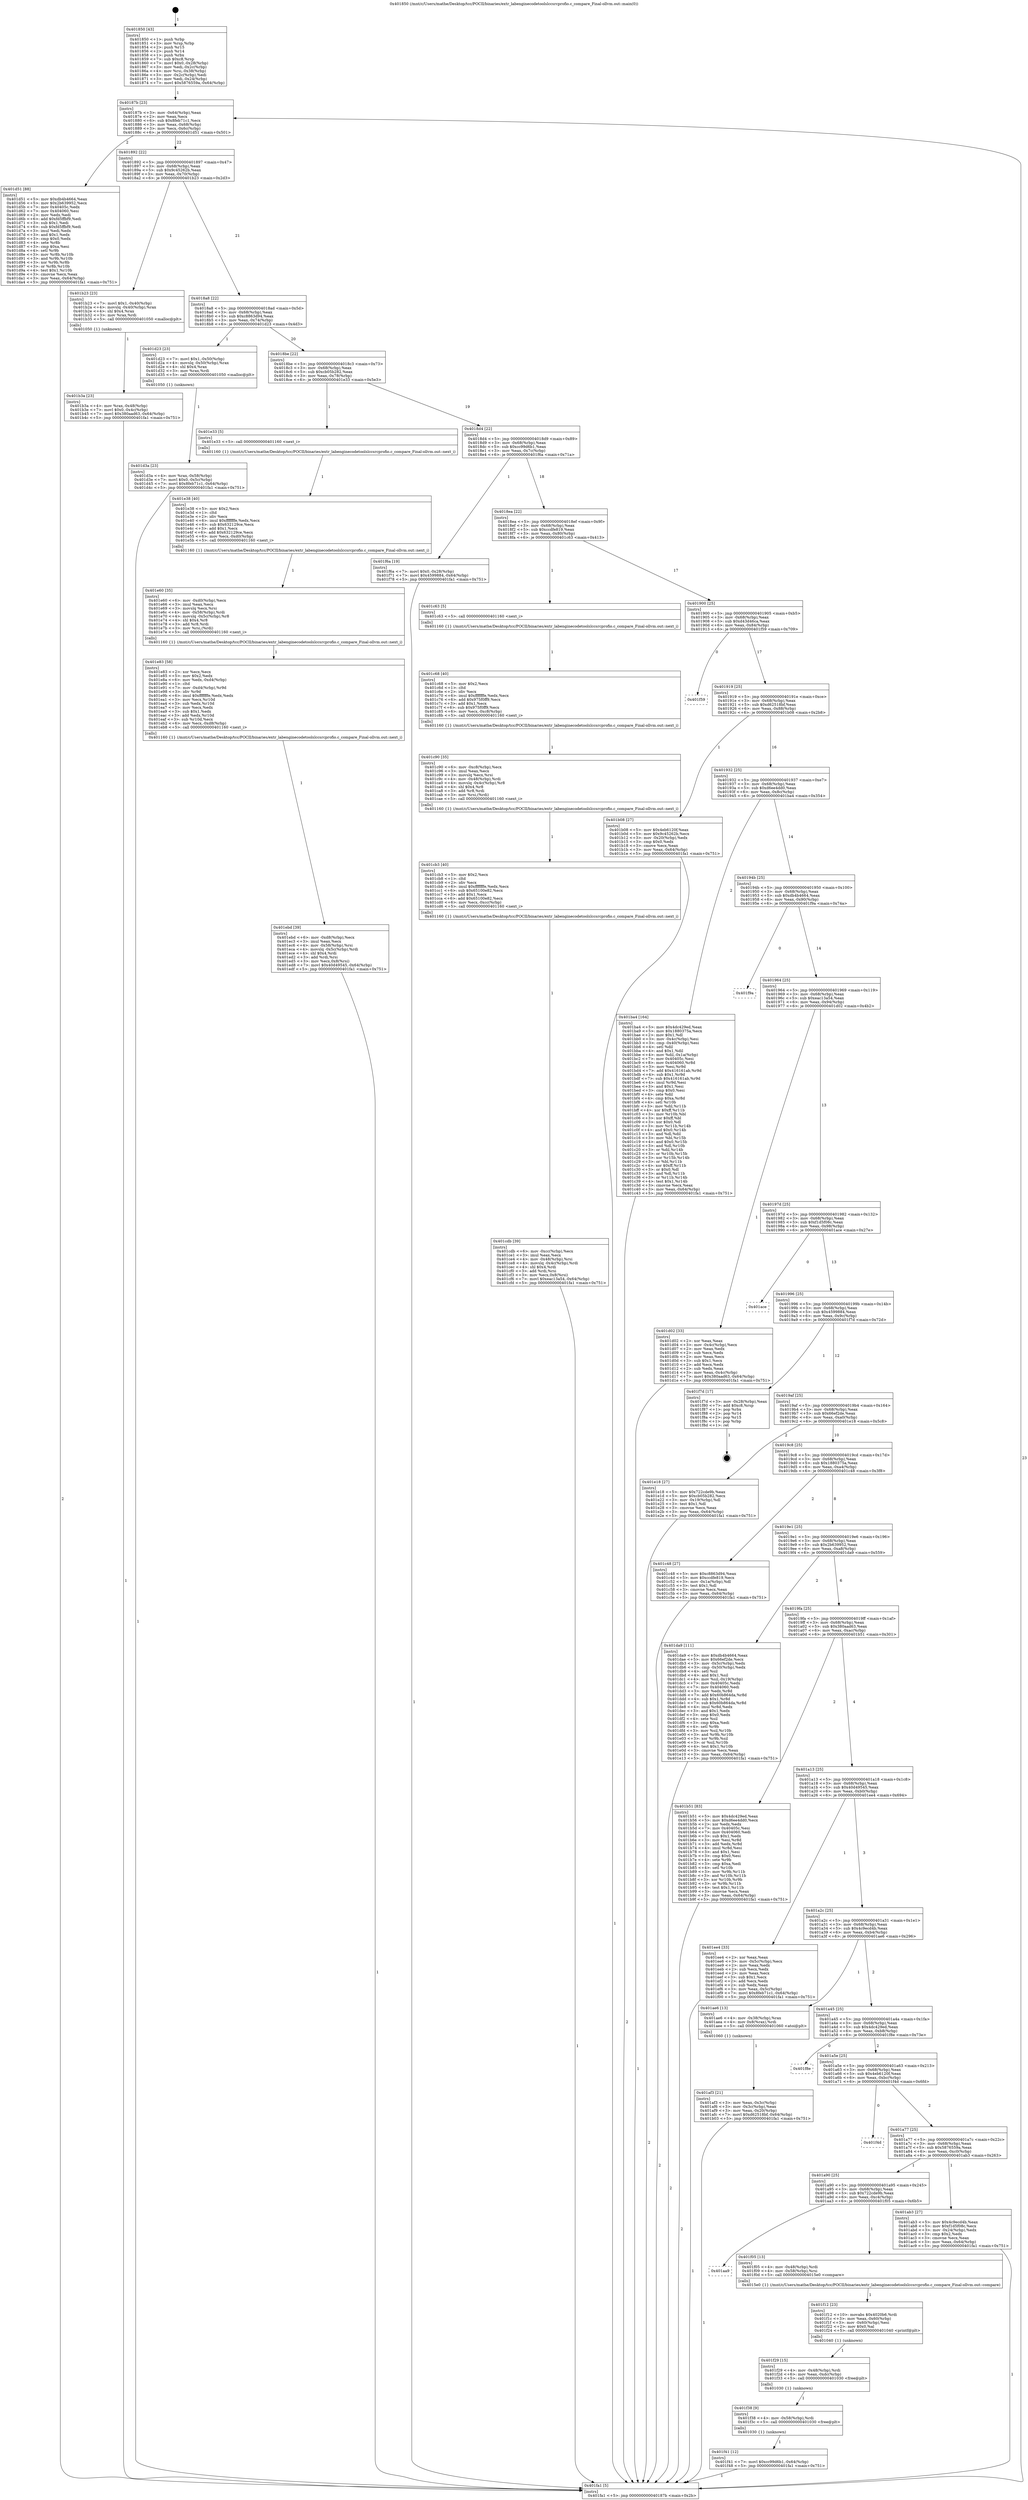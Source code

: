 digraph "0x401850" {
  label = "0x401850 (/mnt/c/Users/mathe/Desktop/tcc/POCII/binaries/extr_labenginecodetoolslccsrcprofio.c_compare_Final-ollvm.out::main(0))"
  labelloc = "t"
  node[shape=record]

  Entry [label="",width=0.3,height=0.3,shape=circle,fillcolor=black,style=filled]
  "0x40187b" [label="{
     0x40187b [23]\l
     | [instrs]\l
     &nbsp;&nbsp;0x40187b \<+3\>: mov -0x64(%rbp),%eax\l
     &nbsp;&nbsp;0x40187e \<+2\>: mov %eax,%ecx\l
     &nbsp;&nbsp;0x401880 \<+6\>: sub $0x8feb71c1,%ecx\l
     &nbsp;&nbsp;0x401886 \<+3\>: mov %eax,-0x68(%rbp)\l
     &nbsp;&nbsp;0x401889 \<+3\>: mov %ecx,-0x6c(%rbp)\l
     &nbsp;&nbsp;0x40188c \<+6\>: je 0000000000401d51 \<main+0x501\>\l
  }"]
  "0x401d51" [label="{
     0x401d51 [88]\l
     | [instrs]\l
     &nbsp;&nbsp;0x401d51 \<+5\>: mov $0xdb4b4664,%eax\l
     &nbsp;&nbsp;0x401d56 \<+5\>: mov $0x2b639952,%ecx\l
     &nbsp;&nbsp;0x401d5b \<+7\>: mov 0x40405c,%edx\l
     &nbsp;&nbsp;0x401d62 \<+7\>: mov 0x404060,%esi\l
     &nbsp;&nbsp;0x401d69 \<+2\>: mov %edx,%edi\l
     &nbsp;&nbsp;0x401d6b \<+6\>: add $0xfd5ffbf9,%edi\l
     &nbsp;&nbsp;0x401d71 \<+3\>: sub $0x1,%edi\l
     &nbsp;&nbsp;0x401d74 \<+6\>: sub $0xfd5ffbf9,%edi\l
     &nbsp;&nbsp;0x401d7a \<+3\>: imul %edi,%edx\l
     &nbsp;&nbsp;0x401d7d \<+3\>: and $0x1,%edx\l
     &nbsp;&nbsp;0x401d80 \<+3\>: cmp $0x0,%edx\l
     &nbsp;&nbsp;0x401d83 \<+4\>: sete %r8b\l
     &nbsp;&nbsp;0x401d87 \<+3\>: cmp $0xa,%esi\l
     &nbsp;&nbsp;0x401d8a \<+4\>: setl %r9b\l
     &nbsp;&nbsp;0x401d8e \<+3\>: mov %r8b,%r10b\l
     &nbsp;&nbsp;0x401d91 \<+3\>: and %r9b,%r10b\l
     &nbsp;&nbsp;0x401d94 \<+3\>: xor %r9b,%r8b\l
     &nbsp;&nbsp;0x401d97 \<+3\>: or %r8b,%r10b\l
     &nbsp;&nbsp;0x401d9a \<+4\>: test $0x1,%r10b\l
     &nbsp;&nbsp;0x401d9e \<+3\>: cmovne %ecx,%eax\l
     &nbsp;&nbsp;0x401da1 \<+3\>: mov %eax,-0x64(%rbp)\l
     &nbsp;&nbsp;0x401da4 \<+5\>: jmp 0000000000401fa1 \<main+0x751\>\l
  }"]
  "0x401892" [label="{
     0x401892 [22]\l
     | [instrs]\l
     &nbsp;&nbsp;0x401892 \<+5\>: jmp 0000000000401897 \<main+0x47\>\l
     &nbsp;&nbsp;0x401897 \<+3\>: mov -0x68(%rbp),%eax\l
     &nbsp;&nbsp;0x40189a \<+5\>: sub $0x9c45262b,%eax\l
     &nbsp;&nbsp;0x40189f \<+3\>: mov %eax,-0x70(%rbp)\l
     &nbsp;&nbsp;0x4018a2 \<+6\>: je 0000000000401b23 \<main+0x2d3\>\l
  }"]
  Exit [label="",width=0.3,height=0.3,shape=circle,fillcolor=black,style=filled,peripheries=2]
  "0x401b23" [label="{
     0x401b23 [23]\l
     | [instrs]\l
     &nbsp;&nbsp;0x401b23 \<+7\>: movl $0x1,-0x40(%rbp)\l
     &nbsp;&nbsp;0x401b2a \<+4\>: movslq -0x40(%rbp),%rax\l
     &nbsp;&nbsp;0x401b2e \<+4\>: shl $0x4,%rax\l
     &nbsp;&nbsp;0x401b32 \<+3\>: mov %rax,%rdi\l
     &nbsp;&nbsp;0x401b35 \<+5\>: call 0000000000401050 \<malloc@plt\>\l
     | [calls]\l
     &nbsp;&nbsp;0x401050 \{1\} (unknown)\l
  }"]
  "0x4018a8" [label="{
     0x4018a8 [22]\l
     | [instrs]\l
     &nbsp;&nbsp;0x4018a8 \<+5\>: jmp 00000000004018ad \<main+0x5d\>\l
     &nbsp;&nbsp;0x4018ad \<+3\>: mov -0x68(%rbp),%eax\l
     &nbsp;&nbsp;0x4018b0 \<+5\>: sub $0xc8863d94,%eax\l
     &nbsp;&nbsp;0x4018b5 \<+3\>: mov %eax,-0x74(%rbp)\l
     &nbsp;&nbsp;0x4018b8 \<+6\>: je 0000000000401d23 \<main+0x4d3\>\l
  }"]
  "0x401f41" [label="{
     0x401f41 [12]\l
     | [instrs]\l
     &nbsp;&nbsp;0x401f41 \<+7\>: movl $0xcc99d6b1,-0x64(%rbp)\l
     &nbsp;&nbsp;0x401f48 \<+5\>: jmp 0000000000401fa1 \<main+0x751\>\l
  }"]
  "0x401d23" [label="{
     0x401d23 [23]\l
     | [instrs]\l
     &nbsp;&nbsp;0x401d23 \<+7\>: movl $0x1,-0x50(%rbp)\l
     &nbsp;&nbsp;0x401d2a \<+4\>: movslq -0x50(%rbp),%rax\l
     &nbsp;&nbsp;0x401d2e \<+4\>: shl $0x4,%rax\l
     &nbsp;&nbsp;0x401d32 \<+3\>: mov %rax,%rdi\l
     &nbsp;&nbsp;0x401d35 \<+5\>: call 0000000000401050 \<malloc@plt\>\l
     | [calls]\l
     &nbsp;&nbsp;0x401050 \{1\} (unknown)\l
  }"]
  "0x4018be" [label="{
     0x4018be [22]\l
     | [instrs]\l
     &nbsp;&nbsp;0x4018be \<+5\>: jmp 00000000004018c3 \<main+0x73\>\l
     &nbsp;&nbsp;0x4018c3 \<+3\>: mov -0x68(%rbp),%eax\l
     &nbsp;&nbsp;0x4018c6 \<+5\>: sub $0xcb05b282,%eax\l
     &nbsp;&nbsp;0x4018cb \<+3\>: mov %eax,-0x78(%rbp)\l
     &nbsp;&nbsp;0x4018ce \<+6\>: je 0000000000401e33 \<main+0x5e3\>\l
  }"]
  "0x401f38" [label="{
     0x401f38 [9]\l
     | [instrs]\l
     &nbsp;&nbsp;0x401f38 \<+4\>: mov -0x58(%rbp),%rdi\l
     &nbsp;&nbsp;0x401f3c \<+5\>: call 0000000000401030 \<free@plt\>\l
     | [calls]\l
     &nbsp;&nbsp;0x401030 \{1\} (unknown)\l
  }"]
  "0x401e33" [label="{
     0x401e33 [5]\l
     | [instrs]\l
     &nbsp;&nbsp;0x401e33 \<+5\>: call 0000000000401160 \<next_i\>\l
     | [calls]\l
     &nbsp;&nbsp;0x401160 \{1\} (/mnt/c/Users/mathe/Desktop/tcc/POCII/binaries/extr_labenginecodetoolslccsrcprofio.c_compare_Final-ollvm.out::next_i)\l
  }"]
  "0x4018d4" [label="{
     0x4018d4 [22]\l
     | [instrs]\l
     &nbsp;&nbsp;0x4018d4 \<+5\>: jmp 00000000004018d9 \<main+0x89\>\l
     &nbsp;&nbsp;0x4018d9 \<+3\>: mov -0x68(%rbp),%eax\l
     &nbsp;&nbsp;0x4018dc \<+5\>: sub $0xcc99d6b1,%eax\l
     &nbsp;&nbsp;0x4018e1 \<+3\>: mov %eax,-0x7c(%rbp)\l
     &nbsp;&nbsp;0x4018e4 \<+6\>: je 0000000000401f6a \<main+0x71a\>\l
  }"]
  "0x401f29" [label="{
     0x401f29 [15]\l
     | [instrs]\l
     &nbsp;&nbsp;0x401f29 \<+4\>: mov -0x48(%rbp),%rdi\l
     &nbsp;&nbsp;0x401f2d \<+6\>: mov %eax,-0xdc(%rbp)\l
     &nbsp;&nbsp;0x401f33 \<+5\>: call 0000000000401030 \<free@plt\>\l
     | [calls]\l
     &nbsp;&nbsp;0x401030 \{1\} (unknown)\l
  }"]
  "0x401f6a" [label="{
     0x401f6a [19]\l
     | [instrs]\l
     &nbsp;&nbsp;0x401f6a \<+7\>: movl $0x0,-0x28(%rbp)\l
     &nbsp;&nbsp;0x401f71 \<+7\>: movl $0x4599884,-0x64(%rbp)\l
     &nbsp;&nbsp;0x401f78 \<+5\>: jmp 0000000000401fa1 \<main+0x751\>\l
  }"]
  "0x4018ea" [label="{
     0x4018ea [22]\l
     | [instrs]\l
     &nbsp;&nbsp;0x4018ea \<+5\>: jmp 00000000004018ef \<main+0x9f\>\l
     &nbsp;&nbsp;0x4018ef \<+3\>: mov -0x68(%rbp),%eax\l
     &nbsp;&nbsp;0x4018f2 \<+5\>: sub $0xccdfe819,%eax\l
     &nbsp;&nbsp;0x4018f7 \<+3\>: mov %eax,-0x80(%rbp)\l
     &nbsp;&nbsp;0x4018fa \<+6\>: je 0000000000401c63 \<main+0x413\>\l
  }"]
  "0x401f12" [label="{
     0x401f12 [23]\l
     | [instrs]\l
     &nbsp;&nbsp;0x401f12 \<+10\>: movabs $0x4020b6,%rdi\l
     &nbsp;&nbsp;0x401f1c \<+3\>: mov %eax,-0x60(%rbp)\l
     &nbsp;&nbsp;0x401f1f \<+3\>: mov -0x60(%rbp),%esi\l
     &nbsp;&nbsp;0x401f22 \<+2\>: mov $0x0,%al\l
     &nbsp;&nbsp;0x401f24 \<+5\>: call 0000000000401040 \<printf@plt\>\l
     | [calls]\l
     &nbsp;&nbsp;0x401040 \{1\} (unknown)\l
  }"]
  "0x401c63" [label="{
     0x401c63 [5]\l
     | [instrs]\l
     &nbsp;&nbsp;0x401c63 \<+5\>: call 0000000000401160 \<next_i\>\l
     | [calls]\l
     &nbsp;&nbsp;0x401160 \{1\} (/mnt/c/Users/mathe/Desktop/tcc/POCII/binaries/extr_labenginecodetoolslccsrcprofio.c_compare_Final-ollvm.out::next_i)\l
  }"]
  "0x401900" [label="{
     0x401900 [25]\l
     | [instrs]\l
     &nbsp;&nbsp;0x401900 \<+5\>: jmp 0000000000401905 \<main+0xb5\>\l
     &nbsp;&nbsp;0x401905 \<+3\>: mov -0x68(%rbp),%eax\l
     &nbsp;&nbsp;0x401908 \<+5\>: sub $0xd43d46ca,%eax\l
     &nbsp;&nbsp;0x40190d \<+6\>: mov %eax,-0x84(%rbp)\l
     &nbsp;&nbsp;0x401913 \<+6\>: je 0000000000401f59 \<main+0x709\>\l
  }"]
  "0x401aa9" [label="{
     0x401aa9\l
  }", style=dashed]
  "0x401f59" [label="{
     0x401f59\l
  }", style=dashed]
  "0x401919" [label="{
     0x401919 [25]\l
     | [instrs]\l
     &nbsp;&nbsp;0x401919 \<+5\>: jmp 000000000040191e \<main+0xce\>\l
     &nbsp;&nbsp;0x40191e \<+3\>: mov -0x68(%rbp),%eax\l
     &nbsp;&nbsp;0x401921 \<+5\>: sub $0xd62518bf,%eax\l
     &nbsp;&nbsp;0x401926 \<+6\>: mov %eax,-0x88(%rbp)\l
     &nbsp;&nbsp;0x40192c \<+6\>: je 0000000000401b08 \<main+0x2b8\>\l
  }"]
  "0x401f05" [label="{
     0x401f05 [13]\l
     | [instrs]\l
     &nbsp;&nbsp;0x401f05 \<+4\>: mov -0x48(%rbp),%rdi\l
     &nbsp;&nbsp;0x401f09 \<+4\>: mov -0x58(%rbp),%rsi\l
     &nbsp;&nbsp;0x401f0d \<+5\>: call 00000000004015e0 \<compare\>\l
     | [calls]\l
     &nbsp;&nbsp;0x4015e0 \{1\} (/mnt/c/Users/mathe/Desktop/tcc/POCII/binaries/extr_labenginecodetoolslccsrcprofio.c_compare_Final-ollvm.out::compare)\l
  }"]
  "0x401b08" [label="{
     0x401b08 [27]\l
     | [instrs]\l
     &nbsp;&nbsp;0x401b08 \<+5\>: mov $0x4eb6120f,%eax\l
     &nbsp;&nbsp;0x401b0d \<+5\>: mov $0x9c45262b,%ecx\l
     &nbsp;&nbsp;0x401b12 \<+3\>: mov -0x20(%rbp),%edx\l
     &nbsp;&nbsp;0x401b15 \<+3\>: cmp $0x0,%edx\l
     &nbsp;&nbsp;0x401b18 \<+3\>: cmove %ecx,%eax\l
     &nbsp;&nbsp;0x401b1b \<+3\>: mov %eax,-0x64(%rbp)\l
     &nbsp;&nbsp;0x401b1e \<+5\>: jmp 0000000000401fa1 \<main+0x751\>\l
  }"]
  "0x401932" [label="{
     0x401932 [25]\l
     | [instrs]\l
     &nbsp;&nbsp;0x401932 \<+5\>: jmp 0000000000401937 \<main+0xe7\>\l
     &nbsp;&nbsp;0x401937 \<+3\>: mov -0x68(%rbp),%eax\l
     &nbsp;&nbsp;0x40193a \<+5\>: sub $0xd6ee4dd0,%eax\l
     &nbsp;&nbsp;0x40193f \<+6\>: mov %eax,-0x8c(%rbp)\l
     &nbsp;&nbsp;0x401945 \<+6\>: je 0000000000401ba4 \<main+0x354\>\l
  }"]
  "0x401ebd" [label="{
     0x401ebd [39]\l
     | [instrs]\l
     &nbsp;&nbsp;0x401ebd \<+6\>: mov -0xd8(%rbp),%ecx\l
     &nbsp;&nbsp;0x401ec3 \<+3\>: imul %eax,%ecx\l
     &nbsp;&nbsp;0x401ec6 \<+4\>: mov -0x58(%rbp),%rsi\l
     &nbsp;&nbsp;0x401eca \<+4\>: movslq -0x5c(%rbp),%rdi\l
     &nbsp;&nbsp;0x401ece \<+4\>: shl $0x4,%rdi\l
     &nbsp;&nbsp;0x401ed2 \<+3\>: add %rdi,%rsi\l
     &nbsp;&nbsp;0x401ed5 \<+3\>: mov %ecx,0x8(%rsi)\l
     &nbsp;&nbsp;0x401ed8 \<+7\>: movl $0x40d49545,-0x64(%rbp)\l
     &nbsp;&nbsp;0x401edf \<+5\>: jmp 0000000000401fa1 \<main+0x751\>\l
  }"]
  "0x401ba4" [label="{
     0x401ba4 [164]\l
     | [instrs]\l
     &nbsp;&nbsp;0x401ba4 \<+5\>: mov $0x4dc429ed,%eax\l
     &nbsp;&nbsp;0x401ba9 \<+5\>: mov $0x1880375a,%ecx\l
     &nbsp;&nbsp;0x401bae \<+2\>: mov $0x1,%dl\l
     &nbsp;&nbsp;0x401bb0 \<+3\>: mov -0x4c(%rbp),%esi\l
     &nbsp;&nbsp;0x401bb3 \<+3\>: cmp -0x40(%rbp),%esi\l
     &nbsp;&nbsp;0x401bb6 \<+4\>: setl %dil\l
     &nbsp;&nbsp;0x401bba \<+4\>: and $0x1,%dil\l
     &nbsp;&nbsp;0x401bbe \<+4\>: mov %dil,-0x1a(%rbp)\l
     &nbsp;&nbsp;0x401bc2 \<+7\>: mov 0x40405c,%esi\l
     &nbsp;&nbsp;0x401bc9 \<+8\>: mov 0x404060,%r8d\l
     &nbsp;&nbsp;0x401bd1 \<+3\>: mov %esi,%r9d\l
     &nbsp;&nbsp;0x401bd4 \<+7\>: add $0x416161ab,%r9d\l
     &nbsp;&nbsp;0x401bdb \<+4\>: sub $0x1,%r9d\l
     &nbsp;&nbsp;0x401bdf \<+7\>: sub $0x416161ab,%r9d\l
     &nbsp;&nbsp;0x401be6 \<+4\>: imul %r9d,%esi\l
     &nbsp;&nbsp;0x401bea \<+3\>: and $0x1,%esi\l
     &nbsp;&nbsp;0x401bed \<+3\>: cmp $0x0,%esi\l
     &nbsp;&nbsp;0x401bf0 \<+4\>: sete %dil\l
     &nbsp;&nbsp;0x401bf4 \<+4\>: cmp $0xa,%r8d\l
     &nbsp;&nbsp;0x401bf8 \<+4\>: setl %r10b\l
     &nbsp;&nbsp;0x401bfc \<+3\>: mov %dil,%r11b\l
     &nbsp;&nbsp;0x401bff \<+4\>: xor $0xff,%r11b\l
     &nbsp;&nbsp;0x401c03 \<+3\>: mov %r10b,%bl\l
     &nbsp;&nbsp;0x401c06 \<+3\>: xor $0xff,%bl\l
     &nbsp;&nbsp;0x401c09 \<+3\>: xor $0x0,%dl\l
     &nbsp;&nbsp;0x401c0c \<+3\>: mov %r11b,%r14b\l
     &nbsp;&nbsp;0x401c0f \<+4\>: and $0x0,%r14b\l
     &nbsp;&nbsp;0x401c13 \<+3\>: and %dl,%dil\l
     &nbsp;&nbsp;0x401c16 \<+3\>: mov %bl,%r15b\l
     &nbsp;&nbsp;0x401c19 \<+4\>: and $0x0,%r15b\l
     &nbsp;&nbsp;0x401c1d \<+3\>: and %dl,%r10b\l
     &nbsp;&nbsp;0x401c20 \<+3\>: or %dil,%r14b\l
     &nbsp;&nbsp;0x401c23 \<+3\>: or %r10b,%r15b\l
     &nbsp;&nbsp;0x401c26 \<+3\>: xor %r15b,%r14b\l
     &nbsp;&nbsp;0x401c29 \<+3\>: or %bl,%r11b\l
     &nbsp;&nbsp;0x401c2c \<+4\>: xor $0xff,%r11b\l
     &nbsp;&nbsp;0x401c30 \<+3\>: or $0x0,%dl\l
     &nbsp;&nbsp;0x401c33 \<+3\>: and %dl,%r11b\l
     &nbsp;&nbsp;0x401c36 \<+3\>: or %r11b,%r14b\l
     &nbsp;&nbsp;0x401c39 \<+4\>: test $0x1,%r14b\l
     &nbsp;&nbsp;0x401c3d \<+3\>: cmovne %ecx,%eax\l
     &nbsp;&nbsp;0x401c40 \<+3\>: mov %eax,-0x64(%rbp)\l
     &nbsp;&nbsp;0x401c43 \<+5\>: jmp 0000000000401fa1 \<main+0x751\>\l
  }"]
  "0x40194b" [label="{
     0x40194b [25]\l
     | [instrs]\l
     &nbsp;&nbsp;0x40194b \<+5\>: jmp 0000000000401950 \<main+0x100\>\l
     &nbsp;&nbsp;0x401950 \<+3\>: mov -0x68(%rbp),%eax\l
     &nbsp;&nbsp;0x401953 \<+5\>: sub $0xdb4b4664,%eax\l
     &nbsp;&nbsp;0x401958 \<+6\>: mov %eax,-0x90(%rbp)\l
     &nbsp;&nbsp;0x40195e \<+6\>: je 0000000000401f9a \<main+0x74a\>\l
  }"]
  "0x401e83" [label="{
     0x401e83 [58]\l
     | [instrs]\l
     &nbsp;&nbsp;0x401e83 \<+2\>: xor %ecx,%ecx\l
     &nbsp;&nbsp;0x401e85 \<+5\>: mov $0x2,%edx\l
     &nbsp;&nbsp;0x401e8a \<+6\>: mov %edx,-0xd4(%rbp)\l
     &nbsp;&nbsp;0x401e90 \<+1\>: cltd\l
     &nbsp;&nbsp;0x401e91 \<+7\>: mov -0xd4(%rbp),%r9d\l
     &nbsp;&nbsp;0x401e98 \<+3\>: idiv %r9d\l
     &nbsp;&nbsp;0x401e9b \<+6\>: imul $0xfffffffe,%edx,%edx\l
     &nbsp;&nbsp;0x401ea1 \<+3\>: mov %ecx,%r10d\l
     &nbsp;&nbsp;0x401ea4 \<+3\>: sub %edx,%r10d\l
     &nbsp;&nbsp;0x401ea7 \<+2\>: mov %ecx,%edx\l
     &nbsp;&nbsp;0x401ea9 \<+3\>: sub $0x1,%edx\l
     &nbsp;&nbsp;0x401eac \<+3\>: add %edx,%r10d\l
     &nbsp;&nbsp;0x401eaf \<+3\>: sub %r10d,%ecx\l
     &nbsp;&nbsp;0x401eb2 \<+6\>: mov %ecx,-0xd8(%rbp)\l
     &nbsp;&nbsp;0x401eb8 \<+5\>: call 0000000000401160 \<next_i\>\l
     | [calls]\l
     &nbsp;&nbsp;0x401160 \{1\} (/mnt/c/Users/mathe/Desktop/tcc/POCII/binaries/extr_labenginecodetoolslccsrcprofio.c_compare_Final-ollvm.out::next_i)\l
  }"]
  "0x401f9a" [label="{
     0x401f9a\l
  }", style=dashed]
  "0x401964" [label="{
     0x401964 [25]\l
     | [instrs]\l
     &nbsp;&nbsp;0x401964 \<+5\>: jmp 0000000000401969 \<main+0x119\>\l
     &nbsp;&nbsp;0x401969 \<+3\>: mov -0x68(%rbp),%eax\l
     &nbsp;&nbsp;0x40196c \<+5\>: sub $0xeac13a54,%eax\l
     &nbsp;&nbsp;0x401971 \<+6\>: mov %eax,-0x94(%rbp)\l
     &nbsp;&nbsp;0x401977 \<+6\>: je 0000000000401d02 \<main+0x4b2\>\l
  }"]
  "0x401e60" [label="{
     0x401e60 [35]\l
     | [instrs]\l
     &nbsp;&nbsp;0x401e60 \<+6\>: mov -0xd0(%rbp),%ecx\l
     &nbsp;&nbsp;0x401e66 \<+3\>: imul %eax,%ecx\l
     &nbsp;&nbsp;0x401e69 \<+3\>: movslq %ecx,%rsi\l
     &nbsp;&nbsp;0x401e6c \<+4\>: mov -0x58(%rbp),%rdi\l
     &nbsp;&nbsp;0x401e70 \<+4\>: movslq -0x5c(%rbp),%r8\l
     &nbsp;&nbsp;0x401e74 \<+4\>: shl $0x4,%r8\l
     &nbsp;&nbsp;0x401e78 \<+3\>: add %r8,%rdi\l
     &nbsp;&nbsp;0x401e7b \<+3\>: mov %rsi,(%rdi)\l
     &nbsp;&nbsp;0x401e7e \<+5\>: call 0000000000401160 \<next_i\>\l
     | [calls]\l
     &nbsp;&nbsp;0x401160 \{1\} (/mnt/c/Users/mathe/Desktop/tcc/POCII/binaries/extr_labenginecodetoolslccsrcprofio.c_compare_Final-ollvm.out::next_i)\l
  }"]
  "0x401d02" [label="{
     0x401d02 [33]\l
     | [instrs]\l
     &nbsp;&nbsp;0x401d02 \<+2\>: xor %eax,%eax\l
     &nbsp;&nbsp;0x401d04 \<+3\>: mov -0x4c(%rbp),%ecx\l
     &nbsp;&nbsp;0x401d07 \<+2\>: mov %eax,%edx\l
     &nbsp;&nbsp;0x401d09 \<+2\>: sub %ecx,%edx\l
     &nbsp;&nbsp;0x401d0b \<+2\>: mov %eax,%ecx\l
     &nbsp;&nbsp;0x401d0d \<+3\>: sub $0x1,%ecx\l
     &nbsp;&nbsp;0x401d10 \<+2\>: add %ecx,%edx\l
     &nbsp;&nbsp;0x401d12 \<+2\>: sub %edx,%eax\l
     &nbsp;&nbsp;0x401d14 \<+3\>: mov %eax,-0x4c(%rbp)\l
     &nbsp;&nbsp;0x401d17 \<+7\>: movl $0x380aad63,-0x64(%rbp)\l
     &nbsp;&nbsp;0x401d1e \<+5\>: jmp 0000000000401fa1 \<main+0x751\>\l
  }"]
  "0x40197d" [label="{
     0x40197d [25]\l
     | [instrs]\l
     &nbsp;&nbsp;0x40197d \<+5\>: jmp 0000000000401982 \<main+0x132\>\l
     &nbsp;&nbsp;0x401982 \<+3\>: mov -0x68(%rbp),%eax\l
     &nbsp;&nbsp;0x401985 \<+5\>: sub $0xf1d5f08c,%eax\l
     &nbsp;&nbsp;0x40198a \<+6\>: mov %eax,-0x98(%rbp)\l
     &nbsp;&nbsp;0x401990 \<+6\>: je 0000000000401ace \<main+0x27e\>\l
  }"]
  "0x401e38" [label="{
     0x401e38 [40]\l
     | [instrs]\l
     &nbsp;&nbsp;0x401e38 \<+5\>: mov $0x2,%ecx\l
     &nbsp;&nbsp;0x401e3d \<+1\>: cltd\l
     &nbsp;&nbsp;0x401e3e \<+2\>: idiv %ecx\l
     &nbsp;&nbsp;0x401e40 \<+6\>: imul $0xfffffffe,%edx,%ecx\l
     &nbsp;&nbsp;0x401e46 \<+6\>: sub $0x632129ce,%ecx\l
     &nbsp;&nbsp;0x401e4c \<+3\>: add $0x1,%ecx\l
     &nbsp;&nbsp;0x401e4f \<+6\>: add $0x632129ce,%ecx\l
     &nbsp;&nbsp;0x401e55 \<+6\>: mov %ecx,-0xd0(%rbp)\l
     &nbsp;&nbsp;0x401e5b \<+5\>: call 0000000000401160 \<next_i\>\l
     | [calls]\l
     &nbsp;&nbsp;0x401160 \{1\} (/mnt/c/Users/mathe/Desktop/tcc/POCII/binaries/extr_labenginecodetoolslccsrcprofio.c_compare_Final-ollvm.out::next_i)\l
  }"]
  "0x401ace" [label="{
     0x401ace\l
  }", style=dashed]
  "0x401996" [label="{
     0x401996 [25]\l
     | [instrs]\l
     &nbsp;&nbsp;0x401996 \<+5\>: jmp 000000000040199b \<main+0x14b\>\l
     &nbsp;&nbsp;0x40199b \<+3\>: mov -0x68(%rbp),%eax\l
     &nbsp;&nbsp;0x40199e \<+5\>: sub $0x4599884,%eax\l
     &nbsp;&nbsp;0x4019a3 \<+6\>: mov %eax,-0x9c(%rbp)\l
     &nbsp;&nbsp;0x4019a9 \<+6\>: je 0000000000401f7d \<main+0x72d\>\l
  }"]
  "0x401d3a" [label="{
     0x401d3a [23]\l
     | [instrs]\l
     &nbsp;&nbsp;0x401d3a \<+4\>: mov %rax,-0x58(%rbp)\l
     &nbsp;&nbsp;0x401d3e \<+7\>: movl $0x0,-0x5c(%rbp)\l
     &nbsp;&nbsp;0x401d45 \<+7\>: movl $0x8feb71c1,-0x64(%rbp)\l
     &nbsp;&nbsp;0x401d4c \<+5\>: jmp 0000000000401fa1 \<main+0x751\>\l
  }"]
  "0x401f7d" [label="{
     0x401f7d [17]\l
     | [instrs]\l
     &nbsp;&nbsp;0x401f7d \<+3\>: mov -0x28(%rbp),%eax\l
     &nbsp;&nbsp;0x401f80 \<+7\>: add $0xc8,%rsp\l
     &nbsp;&nbsp;0x401f87 \<+1\>: pop %rbx\l
     &nbsp;&nbsp;0x401f88 \<+2\>: pop %r14\l
     &nbsp;&nbsp;0x401f8a \<+2\>: pop %r15\l
     &nbsp;&nbsp;0x401f8c \<+1\>: pop %rbp\l
     &nbsp;&nbsp;0x401f8d \<+1\>: ret\l
  }"]
  "0x4019af" [label="{
     0x4019af [25]\l
     | [instrs]\l
     &nbsp;&nbsp;0x4019af \<+5\>: jmp 00000000004019b4 \<main+0x164\>\l
     &nbsp;&nbsp;0x4019b4 \<+3\>: mov -0x68(%rbp),%eax\l
     &nbsp;&nbsp;0x4019b7 \<+5\>: sub $0x66ef2de,%eax\l
     &nbsp;&nbsp;0x4019bc \<+6\>: mov %eax,-0xa0(%rbp)\l
     &nbsp;&nbsp;0x4019c2 \<+6\>: je 0000000000401e18 \<main+0x5c8\>\l
  }"]
  "0x401cdb" [label="{
     0x401cdb [39]\l
     | [instrs]\l
     &nbsp;&nbsp;0x401cdb \<+6\>: mov -0xcc(%rbp),%ecx\l
     &nbsp;&nbsp;0x401ce1 \<+3\>: imul %eax,%ecx\l
     &nbsp;&nbsp;0x401ce4 \<+4\>: mov -0x48(%rbp),%rsi\l
     &nbsp;&nbsp;0x401ce8 \<+4\>: movslq -0x4c(%rbp),%rdi\l
     &nbsp;&nbsp;0x401cec \<+4\>: shl $0x4,%rdi\l
     &nbsp;&nbsp;0x401cf0 \<+3\>: add %rdi,%rsi\l
     &nbsp;&nbsp;0x401cf3 \<+3\>: mov %ecx,0x8(%rsi)\l
     &nbsp;&nbsp;0x401cf6 \<+7\>: movl $0xeac13a54,-0x64(%rbp)\l
     &nbsp;&nbsp;0x401cfd \<+5\>: jmp 0000000000401fa1 \<main+0x751\>\l
  }"]
  "0x401e18" [label="{
     0x401e18 [27]\l
     | [instrs]\l
     &nbsp;&nbsp;0x401e18 \<+5\>: mov $0x722cde9b,%eax\l
     &nbsp;&nbsp;0x401e1d \<+5\>: mov $0xcb05b282,%ecx\l
     &nbsp;&nbsp;0x401e22 \<+3\>: mov -0x19(%rbp),%dl\l
     &nbsp;&nbsp;0x401e25 \<+3\>: test $0x1,%dl\l
     &nbsp;&nbsp;0x401e28 \<+3\>: cmovne %ecx,%eax\l
     &nbsp;&nbsp;0x401e2b \<+3\>: mov %eax,-0x64(%rbp)\l
     &nbsp;&nbsp;0x401e2e \<+5\>: jmp 0000000000401fa1 \<main+0x751\>\l
  }"]
  "0x4019c8" [label="{
     0x4019c8 [25]\l
     | [instrs]\l
     &nbsp;&nbsp;0x4019c8 \<+5\>: jmp 00000000004019cd \<main+0x17d\>\l
     &nbsp;&nbsp;0x4019cd \<+3\>: mov -0x68(%rbp),%eax\l
     &nbsp;&nbsp;0x4019d0 \<+5\>: sub $0x1880375a,%eax\l
     &nbsp;&nbsp;0x4019d5 \<+6\>: mov %eax,-0xa4(%rbp)\l
     &nbsp;&nbsp;0x4019db \<+6\>: je 0000000000401c48 \<main+0x3f8\>\l
  }"]
  "0x401cb3" [label="{
     0x401cb3 [40]\l
     | [instrs]\l
     &nbsp;&nbsp;0x401cb3 \<+5\>: mov $0x2,%ecx\l
     &nbsp;&nbsp;0x401cb8 \<+1\>: cltd\l
     &nbsp;&nbsp;0x401cb9 \<+2\>: idiv %ecx\l
     &nbsp;&nbsp;0x401cbb \<+6\>: imul $0xfffffffe,%edx,%ecx\l
     &nbsp;&nbsp;0x401cc1 \<+6\>: sub $0x65100e82,%ecx\l
     &nbsp;&nbsp;0x401cc7 \<+3\>: add $0x1,%ecx\l
     &nbsp;&nbsp;0x401cca \<+6\>: add $0x65100e82,%ecx\l
     &nbsp;&nbsp;0x401cd0 \<+6\>: mov %ecx,-0xcc(%rbp)\l
     &nbsp;&nbsp;0x401cd6 \<+5\>: call 0000000000401160 \<next_i\>\l
     | [calls]\l
     &nbsp;&nbsp;0x401160 \{1\} (/mnt/c/Users/mathe/Desktop/tcc/POCII/binaries/extr_labenginecodetoolslccsrcprofio.c_compare_Final-ollvm.out::next_i)\l
  }"]
  "0x401c48" [label="{
     0x401c48 [27]\l
     | [instrs]\l
     &nbsp;&nbsp;0x401c48 \<+5\>: mov $0xc8863d94,%eax\l
     &nbsp;&nbsp;0x401c4d \<+5\>: mov $0xccdfe819,%ecx\l
     &nbsp;&nbsp;0x401c52 \<+3\>: mov -0x1a(%rbp),%dl\l
     &nbsp;&nbsp;0x401c55 \<+3\>: test $0x1,%dl\l
     &nbsp;&nbsp;0x401c58 \<+3\>: cmovne %ecx,%eax\l
     &nbsp;&nbsp;0x401c5b \<+3\>: mov %eax,-0x64(%rbp)\l
     &nbsp;&nbsp;0x401c5e \<+5\>: jmp 0000000000401fa1 \<main+0x751\>\l
  }"]
  "0x4019e1" [label="{
     0x4019e1 [25]\l
     | [instrs]\l
     &nbsp;&nbsp;0x4019e1 \<+5\>: jmp 00000000004019e6 \<main+0x196\>\l
     &nbsp;&nbsp;0x4019e6 \<+3\>: mov -0x68(%rbp),%eax\l
     &nbsp;&nbsp;0x4019e9 \<+5\>: sub $0x2b639952,%eax\l
     &nbsp;&nbsp;0x4019ee \<+6\>: mov %eax,-0xa8(%rbp)\l
     &nbsp;&nbsp;0x4019f4 \<+6\>: je 0000000000401da9 \<main+0x559\>\l
  }"]
  "0x401c90" [label="{
     0x401c90 [35]\l
     | [instrs]\l
     &nbsp;&nbsp;0x401c90 \<+6\>: mov -0xc8(%rbp),%ecx\l
     &nbsp;&nbsp;0x401c96 \<+3\>: imul %eax,%ecx\l
     &nbsp;&nbsp;0x401c99 \<+3\>: movslq %ecx,%rsi\l
     &nbsp;&nbsp;0x401c9c \<+4\>: mov -0x48(%rbp),%rdi\l
     &nbsp;&nbsp;0x401ca0 \<+4\>: movslq -0x4c(%rbp),%r8\l
     &nbsp;&nbsp;0x401ca4 \<+4\>: shl $0x4,%r8\l
     &nbsp;&nbsp;0x401ca8 \<+3\>: add %r8,%rdi\l
     &nbsp;&nbsp;0x401cab \<+3\>: mov %rsi,(%rdi)\l
     &nbsp;&nbsp;0x401cae \<+5\>: call 0000000000401160 \<next_i\>\l
     | [calls]\l
     &nbsp;&nbsp;0x401160 \{1\} (/mnt/c/Users/mathe/Desktop/tcc/POCII/binaries/extr_labenginecodetoolslccsrcprofio.c_compare_Final-ollvm.out::next_i)\l
  }"]
  "0x401da9" [label="{
     0x401da9 [111]\l
     | [instrs]\l
     &nbsp;&nbsp;0x401da9 \<+5\>: mov $0xdb4b4664,%eax\l
     &nbsp;&nbsp;0x401dae \<+5\>: mov $0x66ef2de,%ecx\l
     &nbsp;&nbsp;0x401db3 \<+3\>: mov -0x5c(%rbp),%edx\l
     &nbsp;&nbsp;0x401db6 \<+3\>: cmp -0x50(%rbp),%edx\l
     &nbsp;&nbsp;0x401db9 \<+4\>: setl %sil\l
     &nbsp;&nbsp;0x401dbd \<+4\>: and $0x1,%sil\l
     &nbsp;&nbsp;0x401dc1 \<+4\>: mov %sil,-0x19(%rbp)\l
     &nbsp;&nbsp;0x401dc5 \<+7\>: mov 0x40405c,%edx\l
     &nbsp;&nbsp;0x401dcc \<+7\>: mov 0x404060,%edi\l
     &nbsp;&nbsp;0x401dd3 \<+3\>: mov %edx,%r8d\l
     &nbsp;&nbsp;0x401dd6 \<+7\>: add $0x60b864da,%r8d\l
     &nbsp;&nbsp;0x401ddd \<+4\>: sub $0x1,%r8d\l
     &nbsp;&nbsp;0x401de1 \<+7\>: sub $0x60b864da,%r8d\l
     &nbsp;&nbsp;0x401de8 \<+4\>: imul %r8d,%edx\l
     &nbsp;&nbsp;0x401dec \<+3\>: and $0x1,%edx\l
     &nbsp;&nbsp;0x401def \<+3\>: cmp $0x0,%edx\l
     &nbsp;&nbsp;0x401df2 \<+4\>: sete %sil\l
     &nbsp;&nbsp;0x401df6 \<+3\>: cmp $0xa,%edi\l
     &nbsp;&nbsp;0x401df9 \<+4\>: setl %r9b\l
     &nbsp;&nbsp;0x401dfd \<+3\>: mov %sil,%r10b\l
     &nbsp;&nbsp;0x401e00 \<+3\>: and %r9b,%r10b\l
     &nbsp;&nbsp;0x401e03 \<+3\>: xor %r9b,%sil\l
     &nbsp;&nbsp;0x401e06 \<+3\>: or %sil,%r10b\l
     &nbsp;&nbsp;0x401e09 \<+4\>: test $0x1,%r10b\l
     &nbsp;&nbsp;0x401e0d \<+3\>: cmovne %ecx,%eax\l
     &nbsp;&nbsp;0x401e10 \<+3\>: mov %eax,-0x64(%rbp)\l
     &nbsp;&nbsp;0x401e13 \<+5\>: jmp 0000000000401fa1 \<main+0x751\>\l
  }"]
  "0x4019fa" [label="{
     0x4019fa [25]\l
     | [instrs]\l
     &nbsp;&nbsp;0x4019fa \<+5\>: jmp 00000000004019ff \<main+0x1af\>\l
     &nbsp;&nbsp;0x4019ff \<+3\>: mov -0x68(%rbp),%eax\l
     &nbsp;&nbsp;0x401a02 \<+5\>: sub $0x380aad63,%eax\l
     &nbsp;&nbsp;0x401a07 \<+6\>: mov %eax,-0xac(%rbp)\l
     &nbsp;&nbsp;0x401a0d \<+6\>: je 0000000000401b51 \<main+0x301\>\l
  }"]
  "0x401c68" [label="{
     0x401c68 [40]\l
     | [instrs]\l
     &nbsp;&nbsp;0x401c68 \<+5\>: mov $0x2,%ecx\l
     &nbsp;&nbsp;0x401c6d \<+1\>: cltd\l
     &nbsp;&nbsp;0x401c6e \<+2\>: idiv %ecx\l
     &nbsp;&nbsp;0x401c70 \<+6\>: imul $0xfffffffe,%edx,%ecx\l
     &nbsp;&nbsp;0x401c76 \<+6\>: add $0x975f0ff9,%ecx\l
     &nbsp;&nbsp;0x401c7c \<+3\>: add $0x1,%ecx\l
     &nbsp;&nbsp;0x401c7f \<+6\>: sub $0x975f0ff9,%ecx\l
     &nbsp;&nbsp;0x401c85 \<+6\>: mov %ecx,-0xc8(%rbp)\l
     &nbsp;&nbsp;0x401c8b \<+5\>: call 0000000000401160 \<next_i\>\l
     | [calls]\l
     &nbsp;&nbsp;0x401160 \{1\} (/mnt/c/Users/mathe/Desktop/tcc/POCII/binaries/extr_labenginecodetoolslccsrcprofio.c_compare_Final-ollvm.out::next_i)\l
  }"]
  "0x401b51" [label="{
     0x401b51 [83]\l
     | [instrs]\l
     &nbsp;&nbsp;0x401b51 \<+5\>: mov $0x4dc429ed,%eax\l
     &nbsp;&nbsp;0x401b56 \<+5\>: mov $0xd6ee4dd0,%ecx\l
     &nbsp;&nbsp;0x401b5b \<+2\>: xor %edx,%edx\l
     &nbsp;&nbsp;0x401b5d \<+7\>: mov 0x40405c,%esi\l
     &nbsp;&nbsp;0x401b64 \<+7\>: mov 0x404060,%edi\l
     &nbsp;&nbsp;0x401b6b \<+3\>: sub $0x1,%edx\l
     &nbsp;&nbsp;0x401b6e \<+3\>: mov %esi,%r8d\l
     &nbsp;&nbsp;0x401b71 \<+3\>: add %edx,%r8d\l
     &nbsp;&nbsp;0x401b74 \<+4\>: imul %r8d,%esi\l
     &nbsp;&nbsp;0x401b78 \<+3\>: and $0x1,%esi\l
     &nbsp;&nbsp;0x401b7b \<+3\>: cmp $0x0,%esi\l
     &nbsp;&nbsp;0x401b7e \<+4\>: sete %r9b\l
     &nbsp;&nbsp;0x401b82 \<+3\>: cmp $0xa,%edi\l
     &nbsp;&nbsp;0x401b85 \<+4\>: setl %r10b\l
     &nbsp;&nbsp;0x401b89 \<+3\>: mov %r9b,%r11b\l
     &nbsp;&nbsp;0x401b8c \<+3\>: and %r10b,%r11b\l
     &nbsp;&nbsp;0x401b8f \<+3\>: xor %r10b,%r9b\l
     &nbsp;&nbsp;0x401b92 \<+3\>: or %r9b,%r11b\l
     &nbsp;&nbsp;0x401b95 \<+4\>: test $0x1,%r11b\l
     &nbsp;&nbsp;0x401b99 \<+3\>: cmovne %ecx,%eax\l
     &nbsp;&nbsp;0x401b9c \<+3\>: mov %eax,-0x64(%rbp)\l
     &nbsp;&nbsp;0x401b9f \<+5\>: jmp 0000000000401fa1 \<main+0x751\>\l
  }"]
  "0x401a13" [label="{
     0x401a13 [25]\l
     | [instrs]\l
     &nbsp;&nbsp;0x401a13 \<+5\>: jmp 0000000000401a18 \<main+0x1c8\>\l
     &nbsp;&nbsp;0x401a18 \<+3\>: mov -0x68(%rbp),%eax\l
     &nbsp;&nbsp;0x401a1b \<+5\>: sub $0x40d49545,%eax\l
     &nbsp;&nbsp;0x401a20 \<+6\>: mov %eax,-0xb0(%rbp)\l
     &nbsp;&nbsp;0x401a26 \<+6\>: je 0000000000401ee4 \<main+0x694\>\l
  }"]
  "0x401b3a" [label="{
     0x401b3a [23]\l
     | [instrs]\l
     &nbsp;&nbsp;0x401b3a \<+4\>: mov %rax,-0x48(%rbp)\l
     &nbsp;&nbsp;0x401b3e \<+7\>: movl $0x0,-0x4c(%rbp)\l
     &nbsp;&nbsp;0x401b45 \<+7\>: movl $0x380aad63,-0x64(%rbp)\l
     &nbsp;&nbsp;0x401b4c \<+5\>: jmp 0000000000401fa1 \<main+0x751\>\l
  }"]
  "0x401ee4" [label="{
     0x401ee4 [33]\l
     | [instrs]\l
     &nbsp;&nbsp;0x401ee4 \<+2\>: xor %eax,%eax\l
     &nbsp;&nbsp;0x401ee6 \<+3\>: mov -0x5c(%rbp),%ecx\l
     &nbsp;&nbsp;0x401ee9 \<+2\>: mov %eax,%edx\l
     &nbsp;&nbsp;0x401eeb \<+2\>: sub %ecx,%edx\l
     &nbsp;&nbsp;0x401eed \<+2\>: mov %eax,%ecx\l
     &nbsp;&nbsp;0x401eef \<+3\>: sub $0x1,%ecx\l
     &nbsp;&nbsp;0x401ef2 \<+2\>: add %ecx,%edx\l
     &nbsp;&nbsp;0x401ef4 \<+2\>: sub %edx,%eax\l
     &nbsp;&nbsp;0x401ef6 \<+3\>: mov %eax,-0x5c(%rbp)\l
     &nbsp;&nbsp;0x401ef9 \<+7\>: movl $0x8feb71c1,-0x64(%rbp)\l
     &nbsp;&nbsp;0x401f00 \<+5\>: jmp 0000000000401fa1 \<main+0x751\>\l
  }"]
  "0x401a2c" [label="{
     0x401a2c [25]\l
     | [instrs]\l
     &nbsp;&nbsp;0x401a2c \<+5\>: jmp 0000000000401a31 \<main+0x1e1\>\l
     &nbsp;&nbsp;0x401a31 \<+3\>: mov -0x68(%rbp),%eax\l
     &nbsp;&nbsp;0x401a34 \<+5\>: sub $0x4c9ecd4b,%eax\l
     &nbsp;&nbsp;0x401a39 \<+6\>: mov %eax,-0xb4(%rbp)\l
     &nbsp;&nbsp;0x401a3f \<+6\>: je 0000000000401ae6 \<main+0x296\>\l
  }"]
  "0x401af3" [label="{
     0x401af3 [21]\l
     | [instrs]\l
     &nbsp;&nbsp;0x401af3 \<+3\>: mov %eax,-0x3c(%rbp)\l
     &nbsp;&nbsp;0x401af6 \<+3\>: mov -0x3c(%rbp),%eax\l
     &nbsp;&nbsp;0x401af9 \<+3\>: mov %eax,-0x20(%rbp)\l
     &nbsp;&nbsp;0x401afc \<+7\>: movl $0xd62518bf,-0x64(%rbp)\l
     &nbsp;&nbsp;0x401b03 \<+5\>: jmp 0000000000401fa1 \<main+0x751\>\l
  }"]
  "0x401ae6" [label="{
     0x401ae6 [13]\l
     | [instrs]\l
     &nbsp;&nbsp;0x401ae6 \<+4\>: mov -0x38(%rbp),%rax\l
     &nbsp;&nbsp;0x401aea \<+4\>: mov 0x8(%rax),%rdi\l
     &nbsp;&nbsp;0x401aee \<+5\>: call 0000000000401060 \<atoi@plt\>\l
     | [calls]\l
     &nbsp;&nbsp;0x401060 \{1\} (unknown)\l
  }"]
  "0x401a45" [label="{
     0x401a45 [25]\l
     | [instrs]\l
     &nbsp;&nbsp;0x401a45 \<+5\>: jmp 0000000000401a4a \<main+0x1fa\>\l
     &nbsp;&nbsp;0x401a4a \<+3\>: mov -0x68(%rbp),%eax\l
     &nbsp;&nbsp;0x401a4d \<+5\>: sub $0x4dc429ed,%eax\l
     &nbsp;&nbsp;0x401a52 \<+6\>: mov %eax,-0xb8(%rbp)\l
     &nbsp;&nbsp;0x401a58 \<+6\>: je 0000000000401f8e \<main+0x73e\>\l
  }"]
  "0x401850" [label="{
     0x401850 [43]\l
     | [instrs]\l
     &nbsp;&nbsp;0x401850 \<+1\>: push %rbp\l
     &nbsp;&nbsp;0x401851 \<+3\>: mov %rsp,%rbp\l
     &nbsp;&nbsp;0x401854 \<+2\>: push %r15\l
     &nbsp;&nbsp;0x401856 \<+2\>: push %r14\l
     &nbsp;&nbsp;0x401858 \<+1\>: push %rbx\l
     &nbsp;&nbsp;0x401859 \<+7\>: sub $0xc8,%rsp\l
     &nbsp;&nbsp;0x401860 \<+7\>: movl $0x0,-0x28(%rbp)\l
     &nbsp;&nbsp;0x401867 \<+3\>: mov %edi,-0x2c(%rbp)\l
     &nbsp;&nbsp;0x40186a \<+4\>: mov %rsi,-0x38(%rbp)\l
     &nbsp;&nbsp;0x40186e \<+3\>: mov -0x2c(%rbp),%edi\l
     &nbsp;&nbsp;0x401871 \<+3\>: mov %edi,-0x24(%rbp)\l
     &nbsp;&nbsp;0x401874 \<+7\>: movl $0x5876559a,-0x64(%rbp)\l
  }"]
  "0x401f8e" [label="{
     0x401f8e\l
  }", style=dashed]
  "0x401a5e" [label="{
     0x401a5e [25]\l
     | [instrs]\l
     &nbsp;&nbsp;0x401a5e \<+5\>: jmp 0000000000401a63 \<main+0x213\>\l
     &nbsp;&nbsp;0x401a63 \<+3\>: mov -0x68(%rbp),%eax\l
     &nbsp;&nbsp;0x401a66 \<+5\>: sub $0x4eb6120f,%eax\l
     &nbsp;&nbsp;0x401a6b \<+6\>: mov %eax,-0xbc(%rbp)\l
     &nbsp;&nbsp;0x401a71 \<+6\>: je 0000000000401f4d \<main+0x6fd\>\l
  }"]
  "0x401fa1" [label="{
     0x401fa1 [5]\l
     | [instrs]\l
     &nbsp;&nbsp;0x401fa1 \<+5\>: jmp 000000000040187b \<main+0x2b\>\l
  }"]
  "0x401f4d" [label="{
     0x401f4d\l
  }", style=dashed]
  "0x401a77" [label="{
     0x401a77 [25]\l
     | [instrs]\l
     &nbsp;&nbsp;0x401a77 \<+5\>: jmp 0000000000401a7c \<main+0x22c\>\l
     &nbsp;&nbsp;0x401a7c \<+3\>: mov -0x68(%rbp),%eax\l
     &nbsp;&nbsp;0x401a7f \<+5\>: sub $0x5876559a,%eax\l
     &nbsp;&nbsp;0x401a84 \<+6\>: mov %eax,-0xc0(%rbp)\l
     &nbsp;&nbsp;0x401a8a \<+6\>: je 0000000000401ab3 \<main+0x263\>\l
  }"]
  "0x401a90" [label="{
     0x401a90 [25]\l
     | [instrs]\l
     &nbsp;&nbsp;0x401a90 \<+5\>: jmp 0000000000401a95 \<main+0x245\>\l
     &nbsp;&nbsp;0x401a95 \<+3\>: mov -0x68(%rbp),%eax\l
     &nbsp;&nbsp;0x401a98 \<+5\>: sub $0x722cde9b,%eax\l
     &nbsp;&nbsp;0x401a9d \<+6\>: mov %eax,-0xc4(%rbp)\l
     &nbsp;&nbsp;0x401aa3 \<+6\>: je 0000000000401f05 \<main+0x6b5\>\l
  }"]
  "0x401ab3" [label="{
     0x401ab3 [27]\l
     | [instrs]\l
     &nbsp;&nbsp;0x401ab3 \<+5\>: mov $0x4c9ecd4b,%eax\l
     &nbsp;&nbsp;0x401ab8 \<+5\>: mov $0xf1d5f08c,%ecx\l
     &nbsp;&nbsp;0x401abd \<+3\>: mov -0x24(%rbp),%edx\l
     &nbsp;&nbsp;0x401ac0 \<+3\>: cmp $0x2,%edx\l
     &nbsp;&nbsp;0x401ac3 \<+3\>: cmovne %ecx,%eax\l
     &nbsp;&nbsp;0x401ac6 \<+3\>: mov %eax,-0x64(%rbp)\l
     &nbsp;&nbsp;0x401ac9 \<+5\>: jmp 0000000000401fa1 \<main+0x751\>\l
  }"]
  Entry -> "0x401850" [label=" 1"]
  "0x40187b" -> "0x401d51" [label=" 2"]
  "0x40187b" -> "0x401892" [label=" 22"]
  "0x401f7d" -> Exit [label=" 1"]
  "0x401892" -> "0x401b23" [label=" 1"]
  "0x401892" -> "0x4018a8" [label=" 21"]
  "0x401f6a" -> "0x401fa1" [label=" 1"]
  "0x4018a8" -> "0x401d23" [label=" 1"]
  "0x4018a8" -> "0x4018be" [label=" 20"]
  "0x401f41" -> "0x401fa1" [label=" 1"]
  "0x4018be" -> "0x401e33" [label=" 1"]
  "0x4018be" -> "0x4018d4" [label=" 19"]
  "0x401f38" -> "0x401f41" [label=" 1"]
  "0x4018d4" -> "0x401f6a" [label=" 1"]
  "0x4018d4" -> "0x4018ea" [label=" 18"]
  "0x401f29" -> "0x401f38" [label=" 1"]
  "0x4018ea" -> "0x401c63" [label=" 1"]
  "0x4018ea" -> "0x401900" [label=" 17"]
  "0x401f12" -> "0x401f29" [label=" 1"]
  "0x401900" -> "0x401f59" [label=" 0"]
  "0x401900" -> "0x401919" [label=" 17"]
  "0x401f05" -> "0x401f12" [label=" 1"]
  "0x401919" -> "0x401b08" [label=" 1"]
  "0x401919" -> "0x401932" [label=" 16"]
  "0x401a90" -> "0x401aa9" [label=" 0"]
  "0x401932" -> "0x401ba4" [label=" 2"]
  "0x401932" -> "0x40194b" [label=" 14"]
  "0x401a90" -> "0x401f05" [label=" 1"]
  "0x40194b" -> "0x401f9a" [label=" 0"]
  "0x40194b" -> "0x401964" [label=" 14"]
  "0x401ee4" -> "0x401fa1" [label=" 1"]
  "0x401964" -> "0x401d02" [label=" 1"]
  "0x401964" -> "0x40197d" [label=" 13"]
  "0x401ebd" -> "0x401fa1" [label=" 1"]
  "0x40197d" -> "0x401ace" [label=" 0"]
  "0x40197d" -> "0x401996" [label=" 13"]
  "0x401e83" -> "0x401ebd" [label=" 1"]
  "0x401996" -> "0x401f7d" [label=" 1"]
  "0x401996" -> "0x4019af" [label=" 12"]
  "0x401e60" -> "0x401e83" [label=" 1"]
  "0x4019af" -> "0x401e18" [label=" 2"]
  "0x4019af" -> "0x4019c8" [label=" 10"]
  "0x401e38" -> "0x401e60" [label=" 1"]
  "0x4019c8" -> "0x401c48" [label=" 2"]
  "0x4019c8" -> "0x4019e1" [label=" 8"]
  "0x401e33" -> "0x401e38" [label=" 1"]
  "0x4019e1" -> "0x401da9" [label=" 2"]
  "0x4019e1" -> "0x4019fa" [label=" 6"]
  "0x401e18" -> "0x401fa1" [label=" 2"]
  "0x4019fa" -> "0x401b51" [label=" 2"]
  "0x4019fa" -> "0x401a13" [label=" 4"]
  "0x401da9" -> "0x401fa1" [label=" 2"]
  "0x401a13" -> "0x401ee4" [label=" 1"]
  "0x401a13" -> "0x401a2c" [label=" 3"]
  "0x401d51" -> "0x401fa1" [label=" 2"]
  "0x401a2c" -> "0x401ae6" [label=" 1"]
  "0x401a2c" -> "0x401a45" [label=" 2"]
  "0x401d3a" -> "0x401fa1" [label=" 1"]
  "0x401a45" -> "0x401f8e" [label=" 0"]
  "0x401a45" -> "0x401a5e" [label=" 2"]
  "0x401d23" -> "0x401d3a" [label=" 1"]
  "0x401a5e" -> "0x401f4d" [label=" 0"]
  "0x401a5e" -> "0x401a77" [label=" 2"]
  "0x401d02" -> "0x401fa1" [label=" 1"]
  "0x401a77" -> "0x401ab3" [label=" 1"]
  "0x401a77" -> "0x401a90" [label=" 1"]
  "0x401ab3" -> "0x401fa1" [label=" 1"]
  "0x401850" -> "0x40187b" [label=" 1"]
  "0x401fa1" -> "0x40187b" [label=" 23"]
  "0x401ae6" -> "0x401af3" [label=" 1"]
  "0x401af3" -> "0x401fa1" [label=" 1"]
  "0x401b08" -> "0x401fa1" [label=" 1"]
  "0x401b23" -> "0x401b3a" [label=" 1"]
  "0x401b3a" -> "0x401fa1" [label=" 1"]
  "0x401b51" -> "0x401fa1" [label=" 2"]
  "0x401ba4" -> "0x401fa1" [label=" 2"]
  "0x401c48" -> "0x401fa1" [label=" 2"]
  "0x401c63" -> "0x401c68" [label=" 1"]
  "0x401c68" -> "0x401c90" [label=" 1"]
  "0x401c90" -> "0x401cb3" [label=" 1"]
  "0x401cb3" -> "0x401cdb" [label=" 1"]
  "0x401cdb" -> "0x401fa1" [label=" 1"]
}
